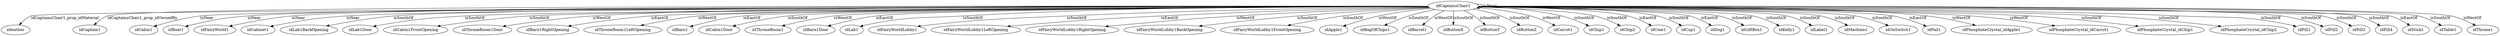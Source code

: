 digraph  {
idCaptainsChair1 [node_type=entity_node];
idleather [node_type=property_node];
idCaptain1 [node_type=property_node];
idCabin1 [node_type=entity_node];
idBoat1 [node_type=entity_node];
idFairyWorld1 [node_type=entity_node];
idCabinet1 [node_type=entity_node];
idLab1BackOpening [node_type=entity_node];
idLab1Door [node_type=entity_node];
idCabin1FrontOpening [node_type=entity_node];
idThroneRoom1Door [node_type=entity_node];
idBarn1RightOpening [node_type=entity_node];
idThroneRoom1LeftOpening [node_type=entity_node];
idBarn1 [node_type=entity_node];
idCabin1Door [node_type=entity_node];
idThroneRoom1 [node_type=entity_node];
idBarn1Door [node_type=entity_node];
idLab1 [node_type=entity_node];
idFairyWorldLobby1 [node_type=entity_node];
idFairyWorldLobby1LeftOpening [node_type=entity_node];
idFairyWorldLobby1RightOpening [node_type=entity_node];
idFairyWorldLobby1BackOpening [node_type=entity_node];
idFairyWorldLobby1FrontOpening [node_type=entity_node];
idApple1 [node_type=entity_node];
idBagOfChips1 [node_type=entity_node];
idBarrel1 [node_type=entity_node];
idButtonX [node_type=entity_node];
idButtonY [node_type=entity_node];
idButtonZ [node_type=entity_node];
idCarrot1 [node_type=entity_node];
idChip1 [node_type=entity_node];
idChip2 [node_type=entity_node];
idCoat1 [node_type=entity_node];
idCup1 [node_type=entity_node];
idDog1 [node_type=entity_node];
idGiftBox1 [node_type=entity_node];
idKelly1 [node_type=entity_node];
idLabel1 [node_type=entity_node];
idMachine1 [node_type=entity_node];
idOnSwitch1 [node_type=entity_node];
idPail1 [node_type=entity_node];
idPhosphateCrystal_idApple1 [node_type=entity_node];
idPhosphateCrystal_idCarrot1 [node_type=entity_node];
idPhosphateCrystal_idChip1 [node_type=entity_node];
idPhosphateCrystal_idChip2 [node_type=entity_node];
idPill1 [node_type=entity_node];
idPill2 [node_type=entity_node];
idPill3 [node_type=entity_node];
idPill4 [node_type=entity_node];
idStick1 [node_type=entity_node];
idTable1 [node_type=entity_node];
idThrone1 [node_type=entity_node];
idCaptainsChair1 -> idleather  [edge_type=property, label=idCaptainsChair1_prop_idMaterial];
idCaptainsChair1 -> idCaptain1  [edge_type=property, label=idCaptainsChair1_prop_idOwnedBy];
idCaptainsChair1 -> idCabin1  [edge_type=relationship, label=isNear];
idCaptainsChair1 -> idBoat1  [edge_type=relationship, label=isNear];
idCaptainsChair1 -> idFairyWorld1  [edge_type=relationship, label=isNear];
idCaptainsChair1 -> idCabinet1  [edge_type=relationship, label=isNear];
idCaptainsChair1 -> idCaptainsChair1  [edge_type=relationship, label=isNear];
idCaptainsChair1 -> idLab1BackOpening  [edge_type=relationship, label=isSouthOf];
idCaptainsChair1 -> idLab1Door  [edge_type=relationship, label=isSouthOf];
idCaptainsChair1 -> idCabin1FrontOpening  [edge_type=relationship, label=isSouthOf];
idCaptainsChair1 -> idThroneRoom1Door  [edge_type=relationship, label=isWestOf];
idCaptainsChair1 -> idBarn1RightOpening  [edge_type=relationship, label=isEastOf];
idCaptainsChair1 -> idThroneRoom1LeftOpening  [edge_type=relationship, label=isWestOf];
idCaptainsChair1 -> idBarn1  [edge_type=relationship, label=isEastOf];
idCaptainsChair1 -> idCabin1Door  [edge_type=relationship, label=isSouthOf];
idCaptainsChair1 -> idThroneRoom1  [edge_type=relationship, label=isWestOf];
idCaptainsChair1 -> idBarn1Door  [edge_type=relationship, label=isEastOf];
idCaptainsChair1 -> idLab1  [edge_type=relationship, label=isSouthOf];
idCaptainsChair1 -> idFairyWorldLobby1  [edge_type=relationship, label=isSouthOf];
idCaptainsChair1 -> idFairyWorldLobby1LeftOpening  [edge_type=relationship, label=isEastOf];
idCaptainsChair1 -> idFairyWorldLobby1RightOpening  [edge_type=relationship, label=isWestOf];
idCaptainsChair1 -> idFairyWorldLobby1BackOpening  [edge_type=relationship, label=isSouthOf];
idCaptainsChair1 -> idFairyWorldLobby1FrontOpening  [edge_type=relationship, label=isSouthOf];
idCaptainsChair1 -> idApple1  [edge_type=relationship, label=isWestOf];
idCaptainsChair1 -> idBagOfChips1  [edge_type=relationship, label=isSouthOf];
idCaptainsChair1 -> idBarrel1  [edge_type=relationship, label=isWestOf];
idCaptainsChair1 -> idButtonX  [edge_type=relationship, label=isSouthOf];
idCaptainsChair1 -> idButtonY  [edge_type=relationship, label=isSouthOf];
idCaptainsChair1 -> idButtonZ  [edge_type=relationship, label=isSouthOf];
idCaptainsChair1 -> idCarrot1  [edge_type=relationship, label=isWestOf];
idCaptainsChair1 -> idChip1  [edge_type=relationship, label=isSouthOf];
idCaptainsChair1 -> idChip2  [edge_type=relationship, label=isSouthOf];
idCaptainsChair1 -> idCoat1  [edge_type=relationship, label=isEastOf];
idCaptainsChair1 -> idCup1  [edge_type=relationship, label=isSouthOf];
idCaptainsChair1 -> idDog1  [edge_type=relationship, label=isEastOf];
idCaptainsChair1 -> idGiftBox1  [edge_type=relationship, label=isSouthOf];
idCaptainsChair1 -> idKelly1  [edge_type=relationship, label=isSouthOf];
idCaptainsChair1 -> idLabel1  [edge_type=relationship, label=isSouthOf];
idCaptainsChair1 -> idMachine1  [edge_type=relationship, label=isSouthOf];
idCaptainsChair1 -> idOnSwitch1  [edge_type=relationship, label=isSouthOf];
idCaptainsChair1 -> idPail1  [edge_type=relationship, label=isEastOf];
idCaptainsChair1 -> idPhosphateCrystal_idApple1  [edge_type=relationship, label=isWestOf];
idCaptainsChair1 -> idPhosphateCrystal_idCarrot1  [edge_type=relationship, label=isWestOf];
idCaptainsChair1 -> idPhosphateCrystal_idChip1  [edge_type=relationship, label=isSouthOf];
idCaptainsChair1 -> idPhosphateCrystal_idChip2  [edge_type=relationship, label=isSouthOf];
idCaptainsChair1 -> idPill1  [edge_type=relationship, label=isSouthOf];
idCaptainsChair1 -> idPill2  [edge_type=relationship, label=isSouthOf];
idCaptainsChair1 -> idPill3  [edge_type=relationship, label=isSouthOf];
idCaptainsChair1 -> idPill4  [edge_type=relationship, label=isSouthOf];
idCaptainsChair1 -> idStick1  [edge_type=relationship, label=isEastOf];
idCaptainsChair1 -> idTable1  [edge_type=relationship, label=isSouthOf];
idCaptainsChair1 -> idThrone1  [edge_type=relationship, label=isWestOf];
}
